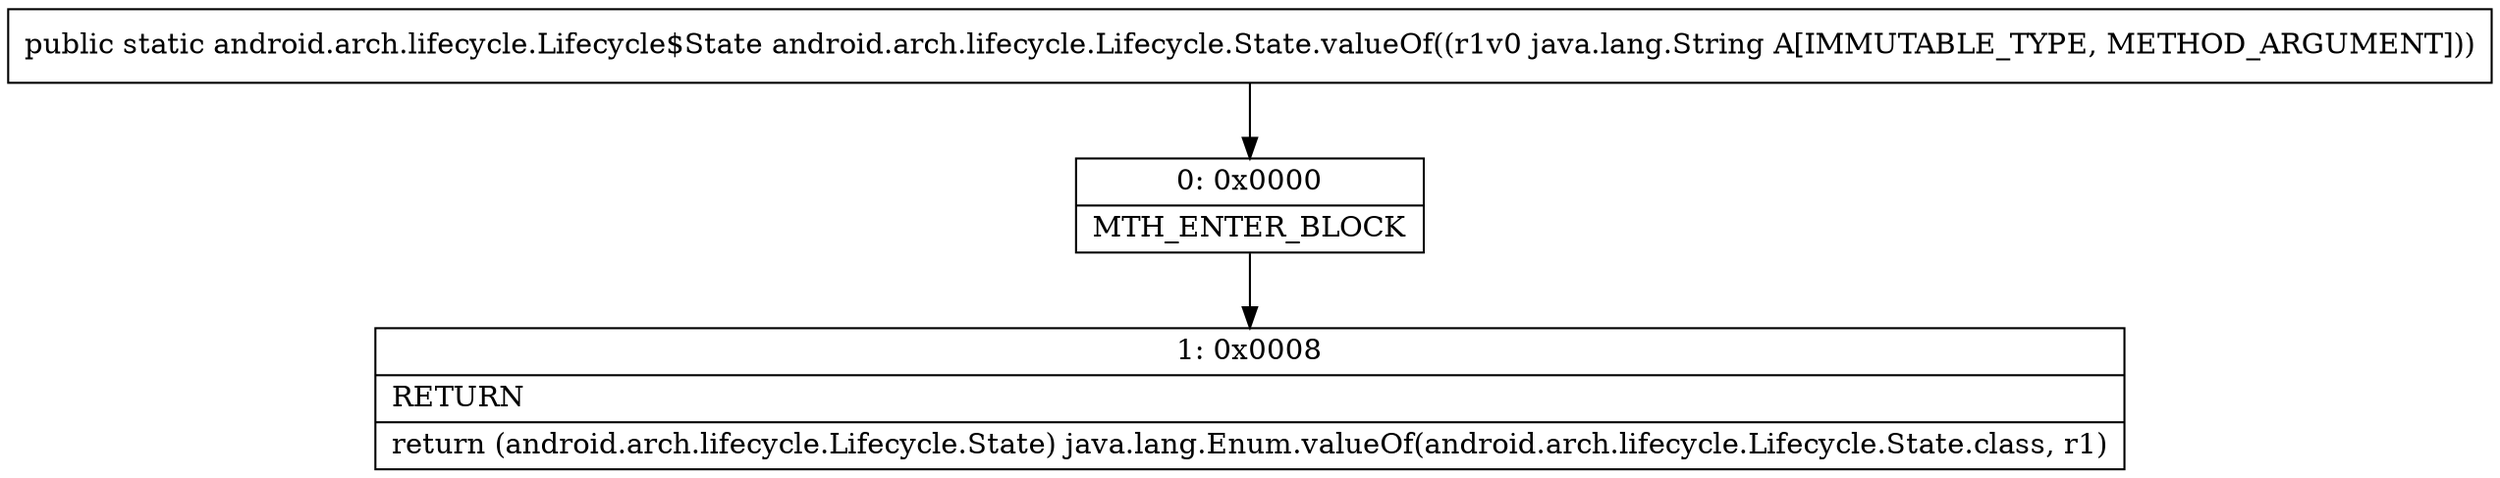 digraph "CFG forandroid.arch.lifecycle.Lifecycle.State.valueOf(Ljava\/lang\/String;)Landroid\/arch\/lifecycle\/Lifecycle$State;" {
Node_0 [shape=record,label="{0\:\ 0x0000|MTH_ENTER_BLOCK\l}"];
Node_1 [shape=record,label="{1\:\ 0x0008|RETURN\l|return (android.arch.lifecycle.Lifecycle.State) java.lang.Enum.valueOf(android.arch.lifecycle.Lifecycle.State.class, r1)\l}"];
MethodNode[shape=record,label="{public static android.arch.lifecycle.Lifecycle$State android.arch.lifecycle.Lifecycle.State.valueOf((r1v0 java.lang.String A[IMMUTABLE_TYPE, METHOD_ARGUMENT])) }"];
MethodNode -> Node_0;
Node_0 -> Node_1;
}

